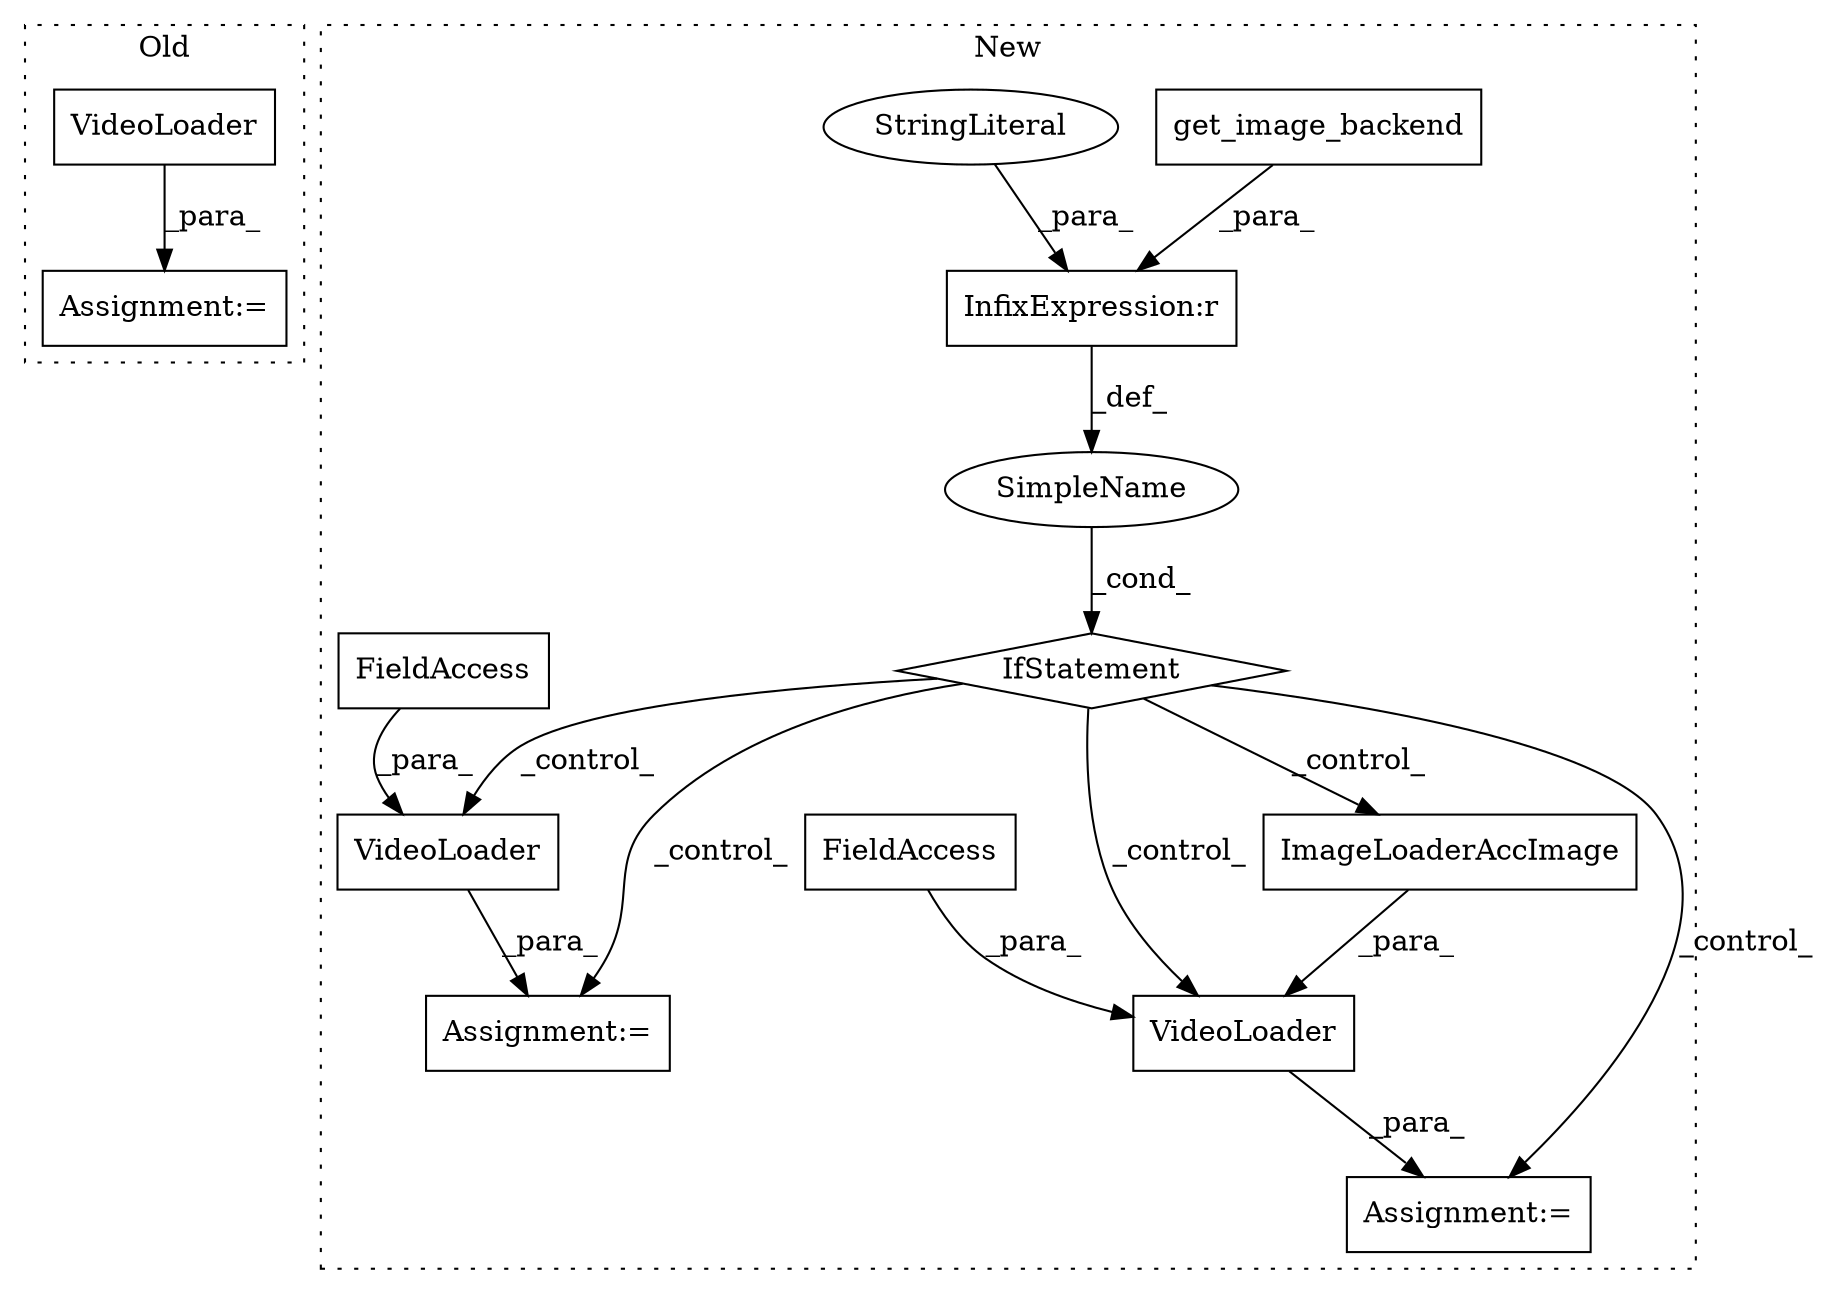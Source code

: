 digraph G {
subgraph cluster0 {
1 [label="VideoLoader" a="32" s="1137,1167" l="12,1" shape="box"];
13 [label="Assignment:=" a="7" s="1136" l="1" shape="box"];
label = "Old";
style="dotted";
}
subgraph cluster1 {
2 [label="VideoLoader" a="32" s="1411,1465" l="12,1" shape="box"];
3 [label="InfixExpression:r" a="27" s="1378" l="4" shape="box"];
4 [label="ImageLoaderAccImage" a="32" s="1444" l="21" shape="box"];
5 [label="FieldAccess" a="22" s="1423" l="20" shape="box"];
6 [label="get_image_backend" a="32" s="1359" l="19" shape="box"];
7 [label="IfStatement" a="25" s="1355,1392" l="4,2" shape="diamond"];
8 [label="SimpleName" a="42" s="" l="" shape="ellipse"];
9 [label="StringLiteral" a="45" s="1382" l="10" shape="ellipse"];
10 [label="VideoLoader" a="32" s="1499,1531" l="12,1" shape="box"];
11 [label="FieldAccess" a="22" s="1511" l="20" shape="box"];
12 [label="Assignment:=" a="7" s="1498" l="1" shape="box"];
14 [label="Assignment:=" a="7" s="1410" l="1" shape="box"];
label = "New";
style="dotted";
}
1 -> 13 [label="_para_"];
2 -> 14 [label="_para_"];
3 -> 8 [label="_def_"];
4 -> 2 [label="_para_"];
5 -> 2 [label="_para_"];
6 -> 3 [label="_para_"];
7 -> 10 [label="_control_"];
7 -> 2 [label="_control_"];
7 -> 14 [label="_control_"];
7 -> 4 [label="_control_"];
7 -> 12 [label="_control_"];
8 -> 7 [label="_cond_"];
9 -> 3 [label="_para_"];
10 -> 12 [label="_para_"];
11 -> 10 [label="_para_"];
}